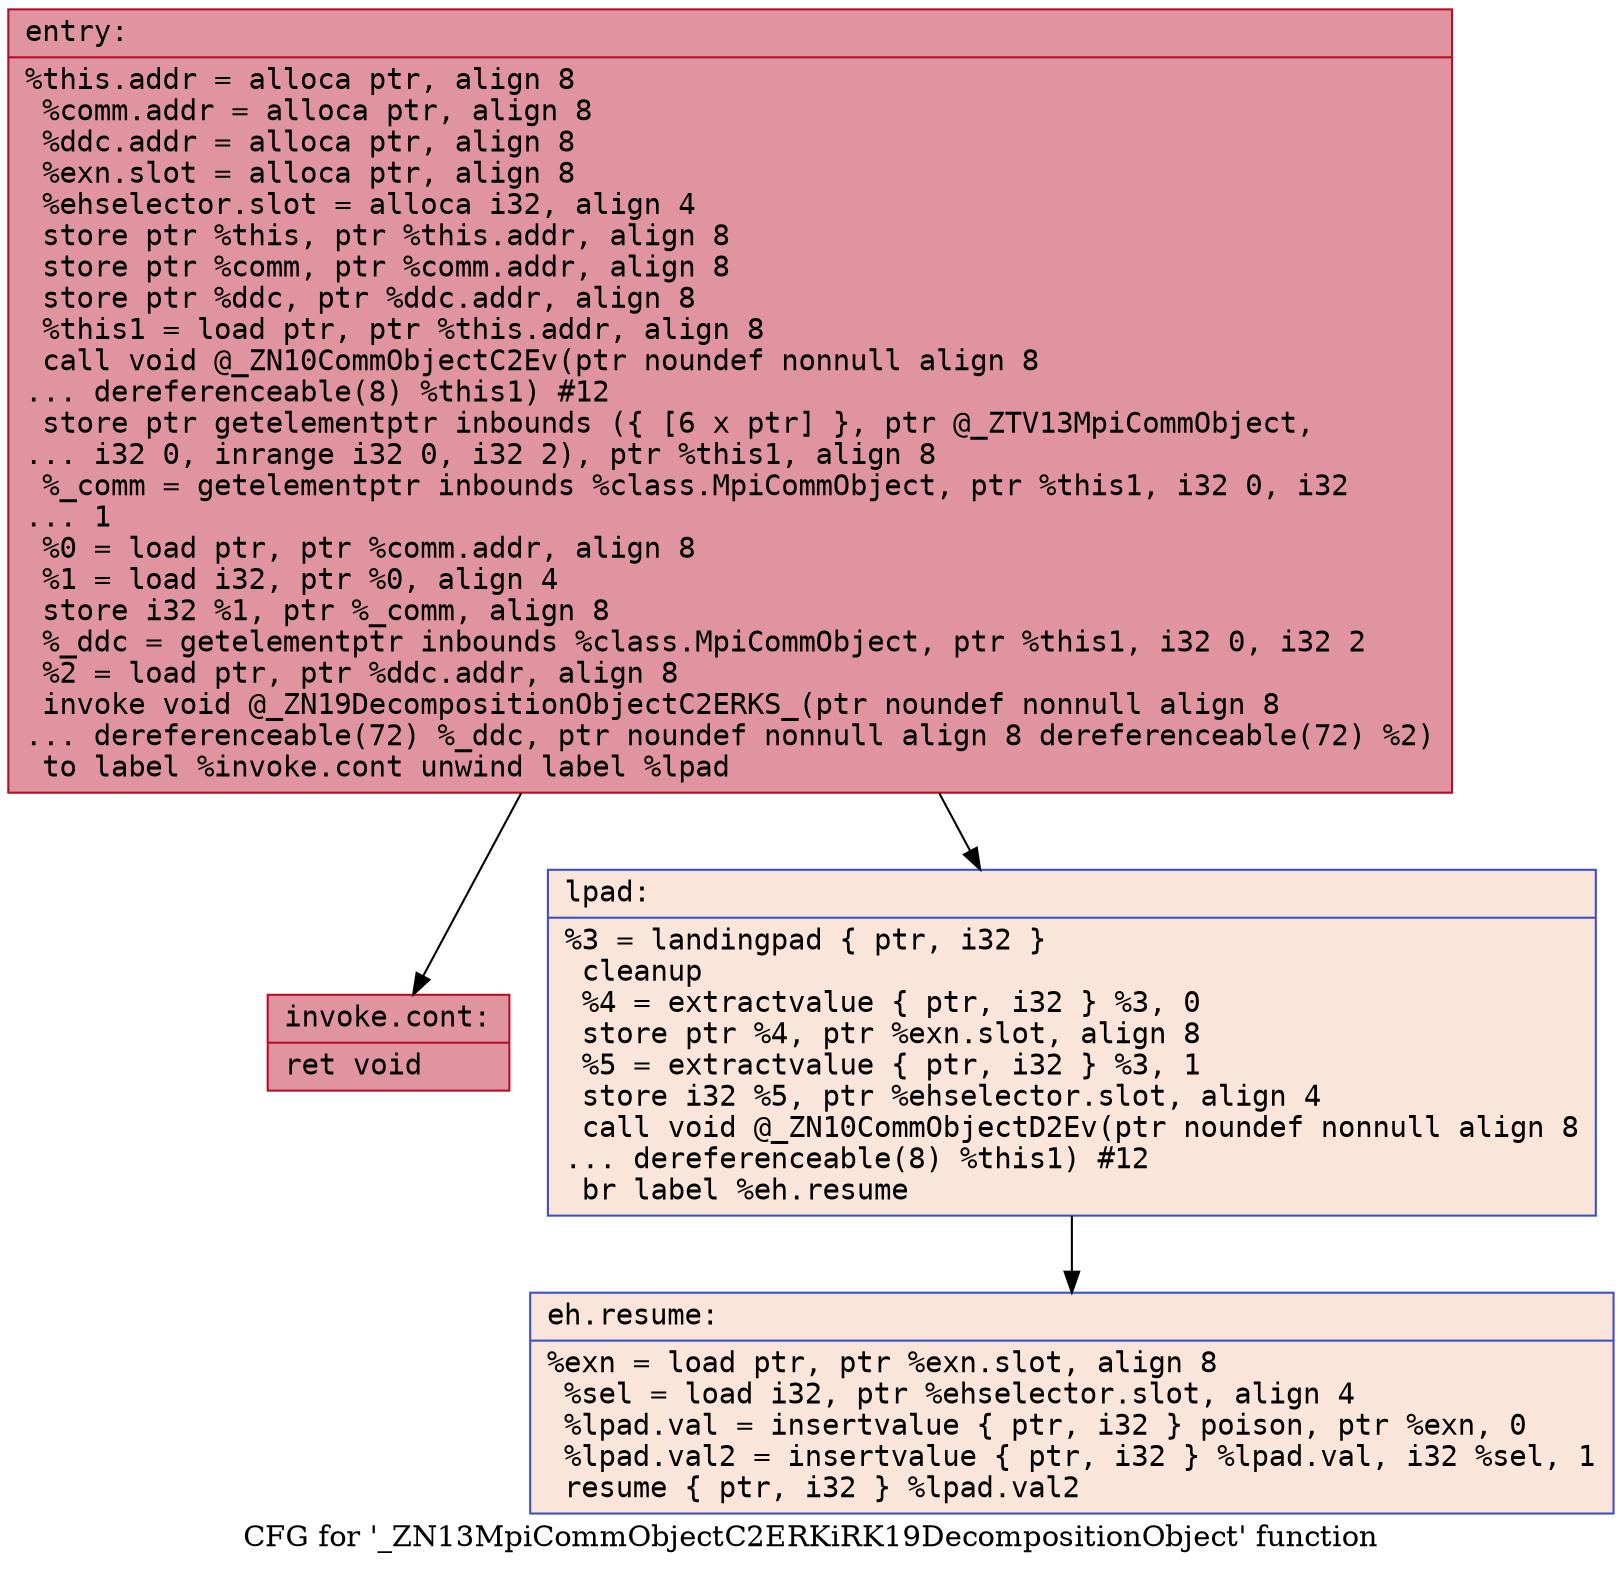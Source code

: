 digraph "CFG for '_ZN13MpiCommObjectC2ERKiRK19DecompositionObject' function" {
	label="CFG for '_ZN13MpiCommObjectC2ERKiRK19DecompositionObject' function";

	Node0x5606e00291b0 [shape=record,color="#b70d28ff", style=filled, fillcolor="#b70d2870" fontname="Courier",label="{entry:\l|  %this.addr = alloca ptr, align 8\l  %comm.addr = alloca ptr, align 8\l  %ddc.addr = alloca ptr, align 8\l  %exn.slot = alloca ptr, align 8\l  %ehselector.slot = alloca i32, align 4\l  store ptr %this, ptr %this.addr, align 8\l  store ptr %comm, ptr %comm.addr, align 8\l  store ptr %ddc, ptr %ddc.addr, align 8\l  %this1 = load ptr, ptr %this.addr, align 8\l  call void @_ZN10CommObjectC2Ev(ptr noundef nonnull align 8\l... dereferenceable(8) %this1) #12\l  store ptr getelementptr inbounds (\{ [6 x ptr] \}, ptr @_ZTV13MpiCommObject,\l... i32 0, inrange i32 0, i32 2), ptr %this1, align 8\l  %_comm = getelementptr inbounds %class.MpiCommObject, ptr %this1, i32 0, i32\l... 1\l  %0 = load ptr, ptr %comm.addr, align 8\l  %1 = load i32, ptr %0, align 4\l  store i32 %1, ptr %_comm, align 8\l  %_ddc = getelementptr inbounds %class.MpiCommObject, ptr %this1, i32 0, i32 2\l  %2 = load ptr, ptr %ddc.addr, align 8\l  invoke void @_ZN19DecompositionObjectC2ERKS_(ptr noundef nonnull align 8\l... dereferenceable(72) %_ddc, ptr noundef nonnull align 8 dereferenceable(72) %2)\l          to label %invoke.cont unwind label %lpad\l}"];
	Node0x5606e00291b0 -> Node0x5606e002a730[tooltip="entry -> invoke.cont\nProbability 100.00%" ];
	Node0x5606e00291b0 -> Node0x5606e002a9b0[tooltip="entry -> lpad\nProbability 0.00%" ];
	Node0x5606e002a730 [shape=record,color="#b70d28ff", style=filled, fillcolor="#b70d2870" fontname="Courier",label="{invoke.cont:\l|  ret void\l}"];
	Node0x5606e002a9b0 [shape=record,color="#3d50c3ff", style=filled, fillcolor="#f4c5ad70" fontname="Courier",label="{lpad:\l|  %3 = landingpad \{ ptr, i32 \}\l          cleanup\l  %4 = extractvalue \{ ptr, i32 \} %3, 0\l  store ptr %4, ptr %exn.slot, align 8\l  %5 = extractvalue \{ ptr, i32 \} %3, 1\l  store i32 %5, ptr %ehselector.slot, align 4\l  call void @_ZN10CommObjectD2Ev(ptr noundef nonnull align 8\l... dereferenceable(8) %this1) #12\l  br label %eh.resume\l}"];
	Node0x5606e002a9b0 -> Node0x5606e002b110[tooltip="lpad -> eh.resume\nProbability 100.00%" ];
	Node0x5606e002b110 [shape=record,color="#3d50c3ff", style=filled, fillcolor="#f4c5ad70" fontname="Courier",label="{eh.resume:\l|  %exn = load ptr, ptr %exn.slot, align 8\l  %sel = load i32, ptr %ehselector.slot, align 4\l  %lpad.val = insertvalue \{ ptr, i32 \} poison, ptr %exn, 0\l  %lpad.val2 = insertvalue \{ ptr, i32 \} %lpad.val, i32 %sel, 1\l  resume \{ ptr, i32 \} %lpad.val2\l}"];
}
